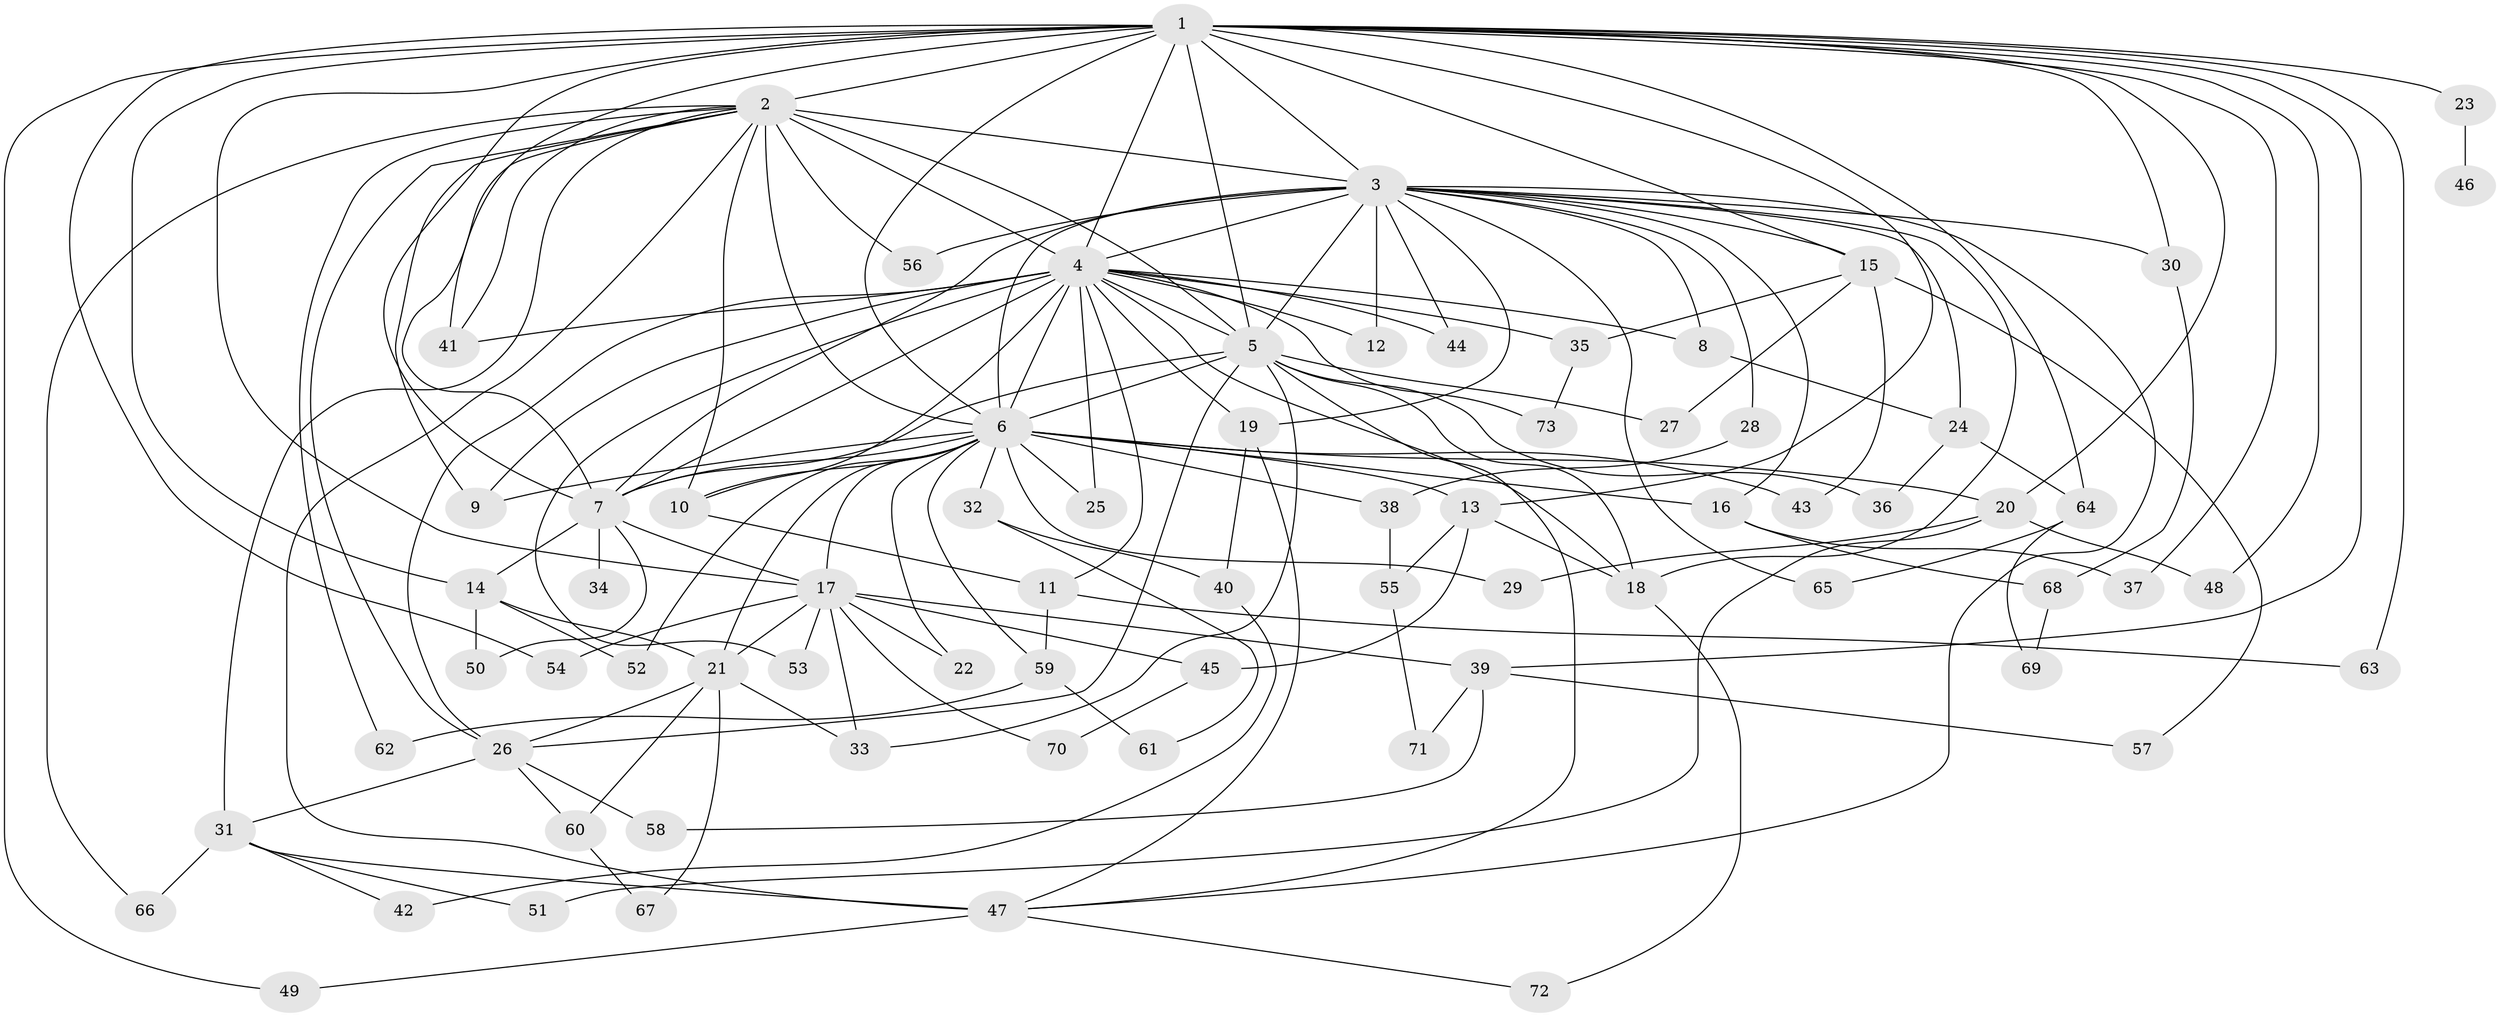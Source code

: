 // original degree distribution, {27: 0.009615384615384616, 19: 0.009615384615384616, 24: 0.009615384615384616, 22: 0.019230769230769232, 13: 0.009615384615384616, 17: 0.009615384615384616, 14: 0.019230769230769232, 16: 0.009615384615384616, 3: 0.20192307692307693, 4: 0.11538461538461539, 2: 0.4807692307692308, 5: 0.038461538461538464, 6: 0.038461538461538464, 9: 0.009615384615384616, 7: 0.019230769230769232}
// Generated by graph-tools (version 1.1) at 2025/49/03/04/25 22:49:26]
// undirected, 73 vertices, 161 edges
graph export_dot {
  node [color=gray90,style=filled];
  1;
  2;
  3;
  4;
  5;
  6;
  7;
  8;
  9;
  10;
  11;
  12;
  13;
  14;
  15;
  16;
  17;
  18;
  19;
  20;
  21;
  22;
  23;
  24;
  25;
  26;
  27;
  28;
  29;
  30;
  31;
  32;
  33;
  34;
  35;
  36;
  37;
  38;
  39;
  40;
  41;
  42;
  43;
  44;
  45;
  46;
  47;
  48;
  49;
  50;
  51;
  52;
  53;
  54;
  55;
  56;
  57;
  58;
  59;
  60;
  61;
  62;
  63;
  64;
  65;
  66;
  67;
  68;
  69;
  70;
  71;
  72;
  73;
  1 -- 2 [weight=2.0];
  1 -- 3 [weight=2.0];
  1 -- 4 [weight=5.0];
  1 -- 5 [weight=2.0];
  1 -- 6 [weight=4.0];
  1 -- 7 [weight=2.0];
  1 -- 13 [weight=1.0];
  1 -- 14 [weight=2.0];
  1 -- 15 [weight=1.0];
  1 -- 17 [weight=1.0];
  1 -- 20 [weight=1.0];
  1 -- 23 [weight=1.0];
  1 -- 30 [weight=1.0];
  1 -- 37 [weight=1.0];
  1 -- 39 [weight=1.0];
  1 -- 41 [weight=1.0];
  1 -- 48 [weight=1.0];
  1 -- 49 [weight=1.0];
  1 -- 54 [weight=1.0];
  1 -- 63 [weight=1.0];
  1 -- 64 [weight=1.0];
  2 -- 3 [weight=1.0];
  2 -- 4 [weight=2.0];
  2 -- 5 [weight=3.0];
  2 -- 6 [weight=3.0];
  2 -- 7 [weight=1.0];
  2 -- 9 [weight=1.0];
  2 -- 10 [weight=1.0];
  2 -- 26 [weight=1.0];
  2 -- 31 [weight=2.0];
  2 -- 41 [weight=1.0];
  2 -- 47 [weight=1.0];
  2 -- 56 [weight=1.0];
  2 -- 62 [weight=1.0];
  2 -- 66 [weight=1.0];
  3 -- 4 [weight=3.0];
  3 -- 5 [weight=1.0];
  3 -- 6 [weight=2.0];
  3 -- 7 [weight=1.0];
  3 -- 8 [weight=1.0];
  3 -- 12 [weight=1.0];
  3 -- 15 [weight=1.0];
  3 -- 16 [weight=1.0];
  3 -- 18 [weight=1.0];
  3 -- 19 [weight=1.0];
  3 -- 24 [weight=1.0];
  3 -- 28 [weight=1.0];
  3 -- 30 [weight=1.0];
  3 -- 44 [weight=1.0];
  3 -- 47 [weight=1.0];
  3 -- 56 [weight=1.0];
  3 -- 65 [weight=1.0];
  4 -- 5 [weight=2.0];
  4 -- 6 [weight=4.0];
  4 -- 7 [weight=2.0];
  4 -- 8 [weight=1.0];
  4 -- 9 [weight=1.0];
  4 -- 10 [weight=1.0];
  4 -- 11 [weight=1.0];
  4 -- 12 [weight=1.0];
  4 -- 18 [weight=1.0];
  4 -- 19 [weight=1.0];
  4 -- 25 [weight=1.0];
  4 -- 26 [weight=2.0];
  4 -- 35 [weight=1.0];
  4 -- 41 [weight=1.0];
  4 -- 44 [weight=1.0];
  4 -- 53 [weight=1.0];
  4 -- 73 [weight=1.0];
  5 -- 6 [weight=2.0];
  5 -- 7 [weight=1.0];
  5 -- 18 [weight=1.0];
  5 -- 26 [weight=1.0];
  5 -- 27 [weight=1.0];
  5 -- 33 [weight=1.0];
  5 -- 36 [weight=1.0];
  5 -- 47 [weight=1.0];
  6 -- 7 [weight=2.0];
  6 -- 9 [weight=1.0];
  6 -- 10 [weight=2.0];
  6 -- 13 [weight=1.0];
  6 -- 16 [weight=1.0];
  6 -- 17 [weight=1.0];
  6 -- 20 [weight=1.0];
  6 -- 21 [weight=1.0];
  6 -- 22 [weight=1.0];
  6 -- 25 [weight=1.0];
  6 -- 29 [weight=1.0];
  6 -- 32 [weight=1.0];
  6 -- 38 [weight=1.0];
  6 -- 43 [weight=1.0];
  6 -- 52 [weight=1.0];
  6 -- 59 [weight=1.0];
  7 -- 14 [weight=1.0];
  7 -- 17 [weight=1.0];
  7 -- 34 [weight=1.0];
  7 -- 50 [weight=1.0];
  8 -- 24 [weight=1.0];
  10 -- 11 [weight=1.0];
  11 -- 59 [weight=1.0];
  11 -- 63 [weight=1.0];
  13 -- 18 [weight=1.0];
  13 -- 45 [weight=1.0];
  13 -- 55 [weight=1.0];
  14 -- 21 [weight=1.0];
  14 -- 50 [weight=1.0];
  14 -- 52 [weight=1.0];
  15 -- 27 [weight=1.0];
  15 -- 35 [weight=1.0];
  15 -- 43 [weight=1.0];
  15 -- 57 [weight=1.0];
  16 -- 37 [weight=1.0];
  16 -- 68 [weight=1.0];
  17 -- 21 [weight=1.0];
  17 -- 22 [weight=1.0];
  17 -- 33 [weight=1.0];
  17 -- 39 [weight=1.0];
  17 -- 45 [weight=1.0];
  17 -- 53 [weight=1.0];
  17 -- 54 [weight=1.0];
  17 -- 70 [weight=1.0];
  18 -- 72 [weight=1.0];
  19 -- 40 [weight=1.0];
  19 -- 47 [weight=1.0];
  20 -- 29 [weight=1.0];
  20 -- 48 [weight=1.0];
  20 -- 51 [weight=1.0];
  21 -- 26 [weight=1.0];
  21 -- 33 [weight=1.0];
  21 -- 60 [weight=1.0];
  21 -- 67 [weight=1.0];
  23 -- 46 [weight=1.0];
  24 -- 36 [weight=1.0];
  24 -- 64 [weight=1.0];
  26 -- 31 [weight=1.0];
  26 -- 58 [weight=1.0];
  26 -- 60 [weight=1.0];
  28 -- 38 [weight=1.0];
  30 -- 68 [weight=1.0];
  31 -- 42 [weight=1.0];
  31 -- 47 [weight=2.0];
  31 -- 51 [weight=1.0];
  31 -- 66 [weight=1.0];
  32 -- 40 [weight=1.0];
  32 -- 61 [weight=1.0];
  35 -- 73 [weight=1.0];
  38 -- 55 [weight=1.0];
  39 -- 57 [weight=1.0];
  39 -- 58 [weight=1.0];
  39 -- 71 [weight=1.0];
  40 -- 42 [weight=1.0];
  45 -- 70 [weight=1.0];
  47 -- 49 [weight=1.0];
  47 -- 72 [weight=1.0];
  55 -- 71 [weight=1.0];
  59 -- 61 [weight=1.0];
  59 -- 62 [weight=1.0];
  60 -- 67 [weight=1.0];
  64 -- 65 [weight=1.0];
  64 -- 69 [weight=1.0];
  68 -- 69 [weight=1.0];
}
